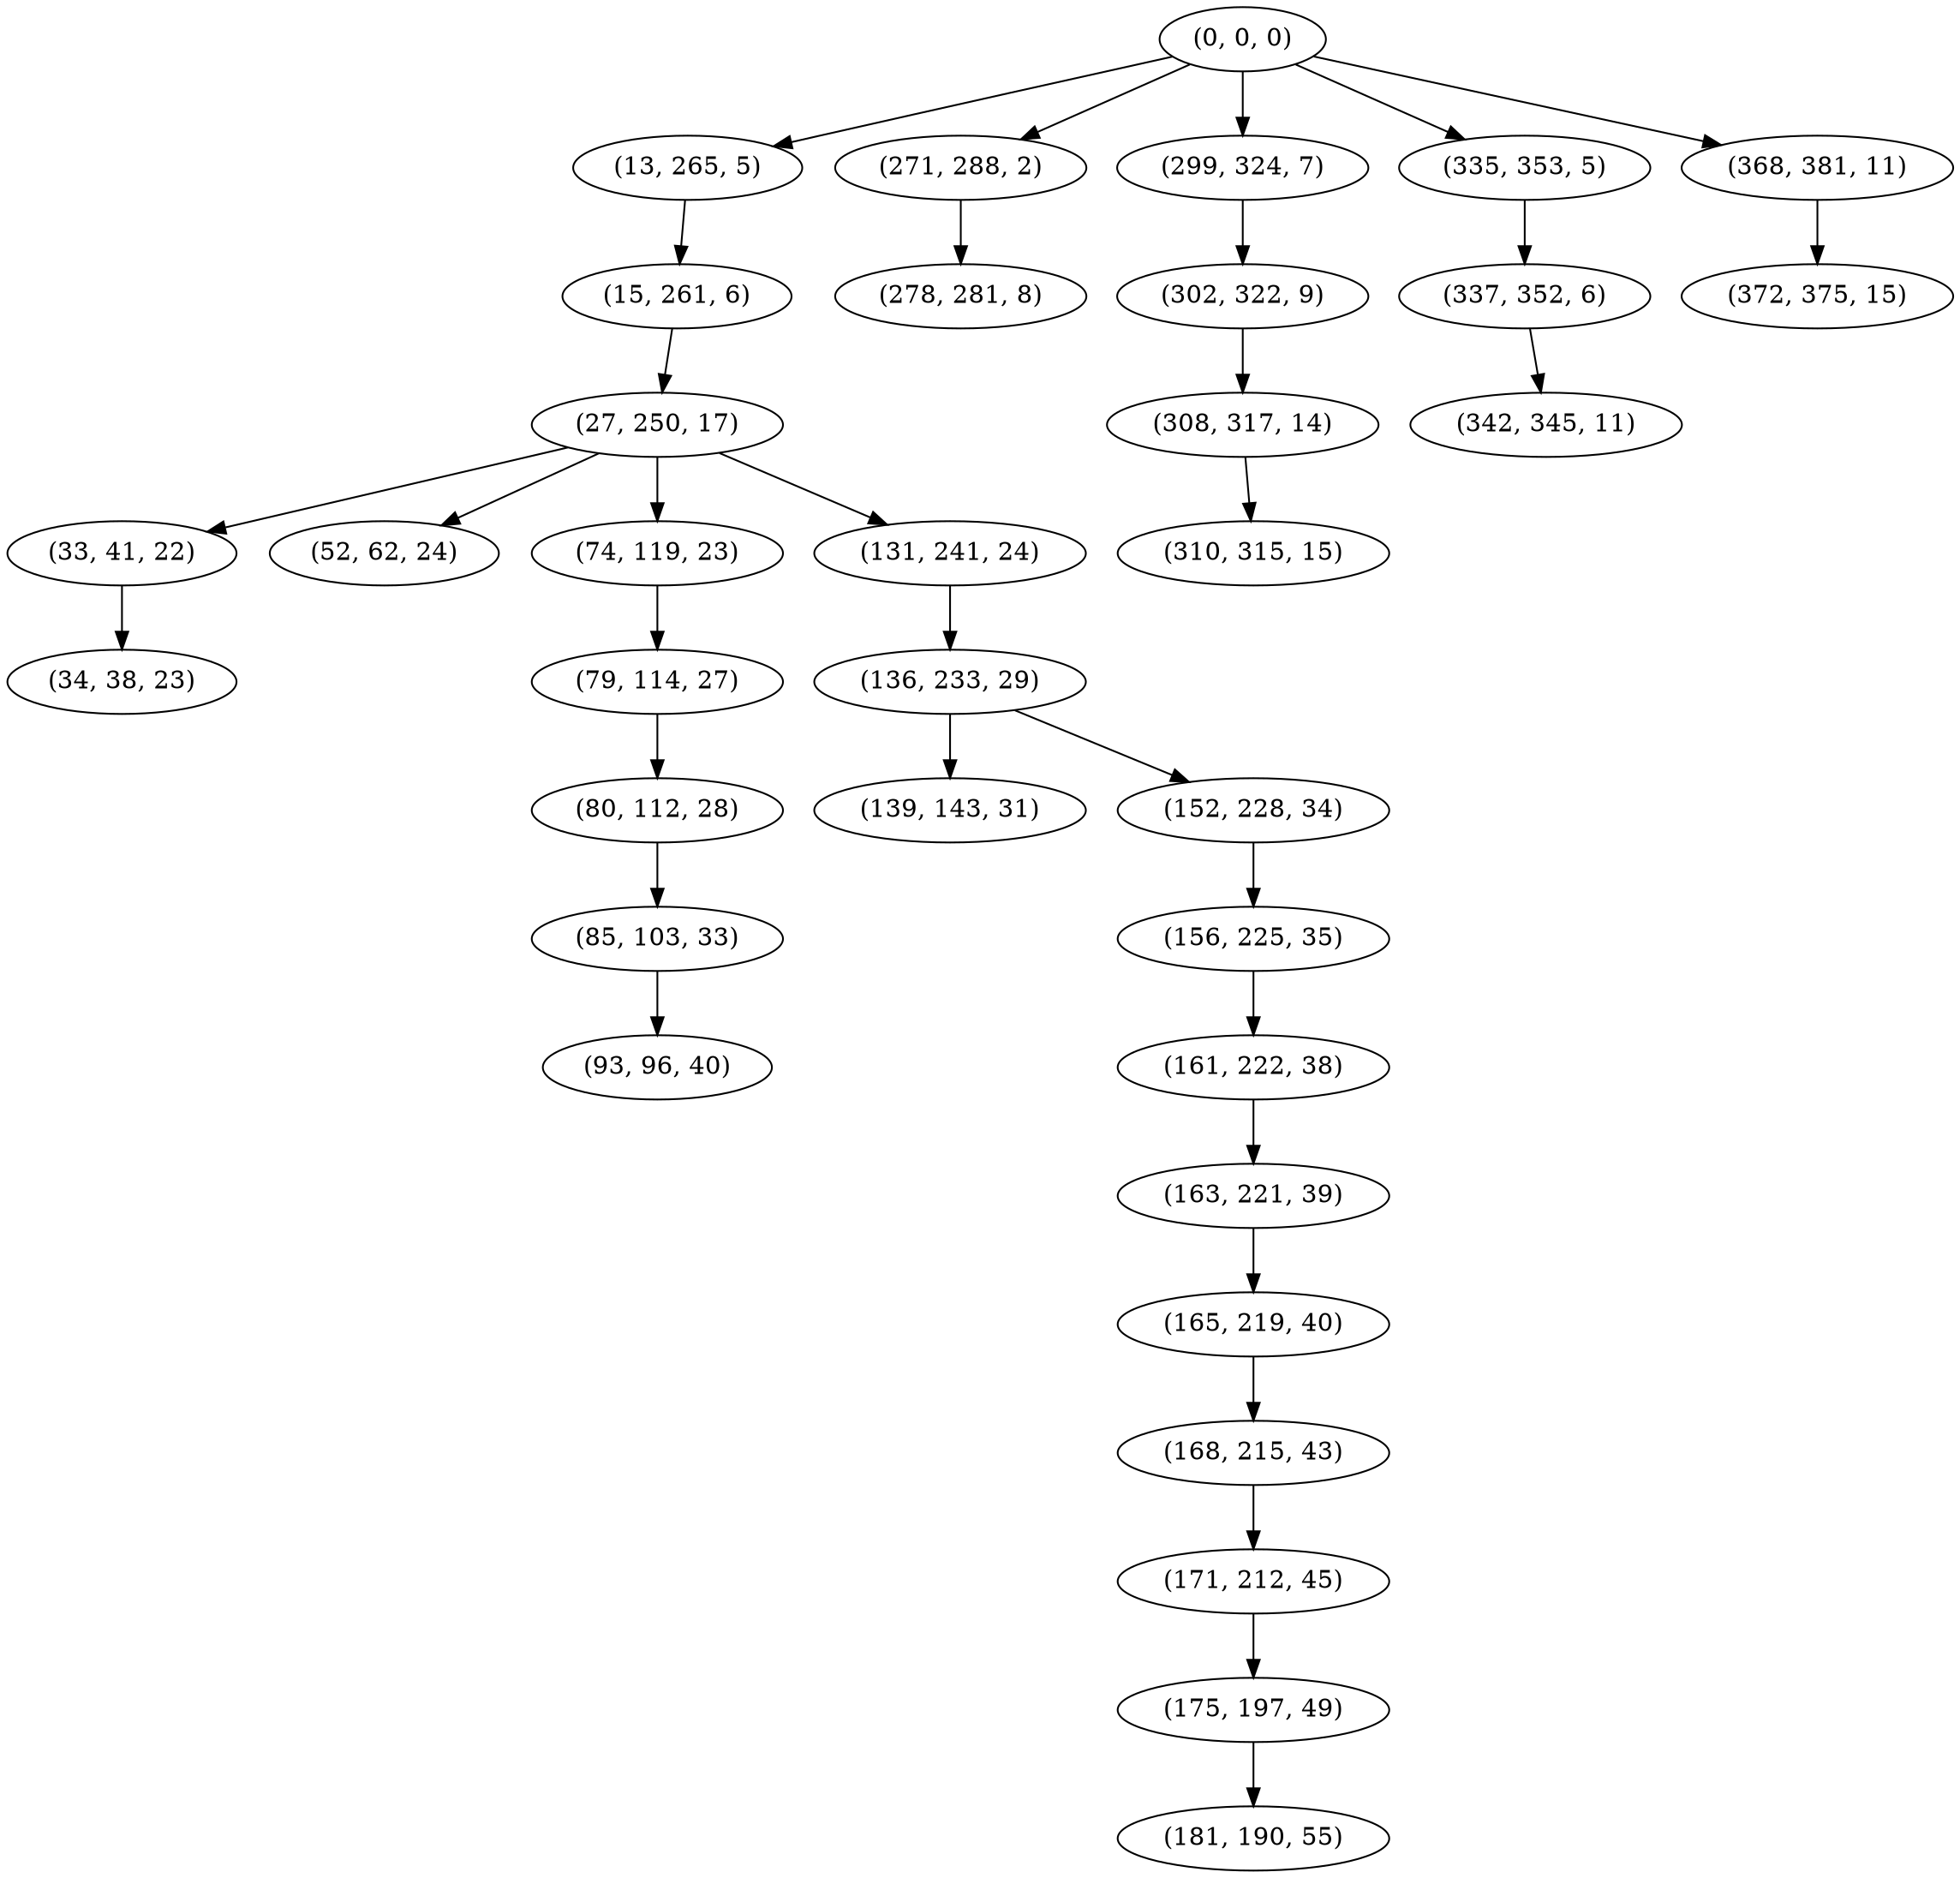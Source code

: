 digraph tree {
    "(0, 0, 0)";
    "(13, 265, 5)";
    "(15, 261, 6)";
    "(27, 250, 17)";
    "(33, 41, 22)";
    "(34, 38, 23)";
    "(52, 62, 24)";
    "(74, 119, 23)";
    "(79, 114, 27)";
    "(80, 112, 28)";
    "(85, 103, 33)";
    "(93, 96, 40)";
    "(131, 241, 24)";
    "(136, 233, 29)";
    "(139, 143, 31)";
    "(152, 228, 34)";
    "(156, 225, 35)";
    "(161, 222, 38)";
    "(163, 221, 39)";
    "(165, 219, 40)";
    "(168, 215, 43)";
    "(171, 212, 45)";
    "(175, 197, 49)";
    "(181, 190, 55)";
    "(271, 288, 2)";
    "(278, 281, 8)";
    "(299, 324, 7)";
    "(302, 322, 9)";
    "(308, 317, 14)";
    "(310, 315, 15)";
    "(335, 353, 5)";
    "(337, 352, 6)";
    "(342, 345, 11)";
    "(368, 381, 11)";
    "(372, 375, 15)";
    "(0, 0, 0)" -> "(13, 265, 5)";
    "(0, 0, 0)" -> "(271, 288, 2)";
    "(0, 0, 0)" -> "(299, 324, 7)";
    "(0, 0, 0)" -> "(335, 353, 5)";
    "(0, 0, 0)" -> "(368, 381, 11)";
    "(13, 265, 5)" -> "(15, 261, 6)";
    "(15, 261, 6)" -> "(27, 250, 17)";
    "(27, 250, 17)" -> "(33, 41, 22)";
    "(27, 250, 17)" -> "(52, 62, 24)";
    "(27, 250, 17)" -> "(74, 119, 23)";
    "(27, 250, 17)" -> "(131, 241, 24)";
    "(33, 41, 22)" -> "(34, 38, 23)";
    "(74, 119, 23)" -> "(79, 114, 27)";
    "(79, 114, 27)" -> "(80, 112, 28)";
    "(80, 112, 28)" -> "(85, 103, 33)";
    "(85, 103, 33)" -> "(93, 96, 40)";
    "(131, 241, 24)" -> "(136, 233, 29)";
    "(136, 233, 29)" -> "(139, 143, 31)";
    "(136, 233, 29)" -> "(152, 228, 34)";
    "(152, 228, 34)" -> "(156, 225, 35)";
    "(156, 225, 35)" -> "(161, 222, 38)";
    "(161, 222, 38)" -> "(163, 221, 39)";
    "(163, 221, 39)" -> "(165, 219, 40)";
    "(165, 219, 40)" -> "(168, 215, 43)";
    "(168, 215, 43)" -> "(171, 212, 45)";
    "(171, 212, 45)" -> "(175, 197, 49)";
    "(175, 197, 49)" -> "(181, 190, 55)";
    "(271, 288, 2)" -> "(278, 281, 8)";
    "(299, 324, 7)" -> "(302, 322, 9)";
    "(302, 322, 9)" -> "(308, 317, 14)";
    "(308, 317, 14)" -> "(310, 315, 15)";
    "(335, 353, 5)" -> "(337, 352, 6)";
    "(337, 352, 6)" -> "(342, 345, 11)";
    "(368, 381, 11)" -> "(372, 375, 15)";
}

